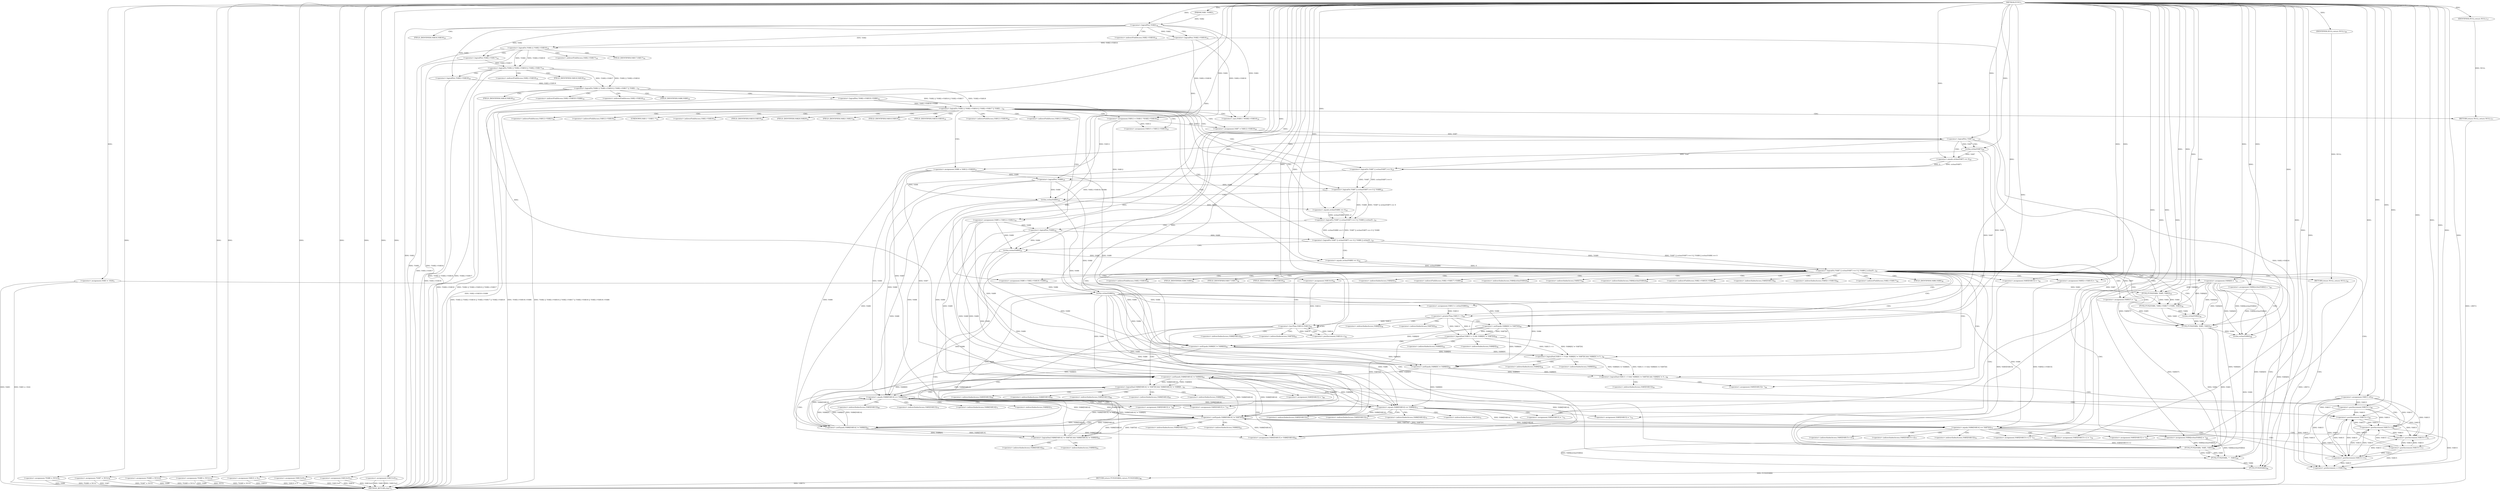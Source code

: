 digraph "FUN1" {  
"8" [label = <(METHOD,FUN1)<SUB>1</SUB>> ]
"366" [label = <(METHOD_RETURN,char*)<SUB>1</SUB>> ]
"9" [label = <(PARAM,VAR1 *VAR2)<SUB>1</SUB>> ]
"12" [label = <(&lt;operator&gt;.assignment,VAR3 = 1024)<SUB>3</SUB>> ]
"18" [label = <(&lt;operator&gt;.assignment,*VAR6 = NULL)<SUB>6</SUB>> ]
"22" [label = <(&lt;operator&gt;.assignment,*VAR7 = NULL)<SUB>8</SUB>> ]
"26" [label = <(&lt;operator&gt;.assignment,*VAR8 = NULL)<SUB>9</SUB>> ]
"30" [label = <(&lt;operator&gt;.assignment,*VAR9 = NULL)<SUB>10</SUB>> ]
"34" [label = <(&lt;operator&gt;.assignment,VAR10 = 0)<SUB>11</SUB>> ]
"41" [label = <(&lt;operator&gt;.assignment,VAR13=0)<SUB>14</SUB>> ]
"44" [label = <(&lt;operator&gt;.assignment,VAR14=0)<SUB>14</SUB>> ]
"47" [label = <(&lt;operator&gt;.assignment,VAR15=0)<SUB>14</SUB>> ]
"78" [label = <(&lt;operator&gt;.assignment,VAR12 = (VAR11 *)VAR2-&gt;VAR16)<SUB>19</SUB>> ]
"85" [label = <(&lt;operator&gt;.assignment,VAR7 = VAR12-&gt;VAR19)<SUB>20</SUB>> ]
"90" [label = <(&lt;operator&gt;.assignment,VAR8 = VAR12-&gt;VAR20)<SUB>21</SUB>> ]
"95" [label = <(&lt;operator&gt;.assignment,VAR9 = VAR12-&gt;VAR21)<SUB>22</SUB>> ]
"100" [label = <(&lt;operator&gt;.assignment,VAR10 = VAR12-&gt;VAR10)<SUB>23</SUB>> ]
"132" [label = <(&lt;operator&gt;.assignment,VAR4[0] = '')<SUB>31</SUB>> ]
"137" [label = <(FUN2,FUN2(VAR4, VAR5, VAR3))<SUB>35</SUB>> ]
"141" [label = <(FUN2,FUN2(VAR4, VAR2-&gt;VAR17-&gt;VAR6, VAR3))<SUB>38</SUB>> ]
"149" [label = <(&lt;operator&gt;.assignment,VAR4[strlen(VAR4)] = '')<SUB>39</SUB>> ]
"155" [label = <(&lt;operator&gt;.assignment,VAR5[7] = '')<SUB>46</SUB>> ]
"160" [label = <(FUN2,FUN2(VAR4, VAR5, VAR3))<SUB>47</SUB>> ]
"164" [label = <(&lt;operator&gt;.assignment,VAR4[strlen(VAR4)] = '')<SUB>48</SUB>> ]
"170" [label = <(&lt;operator&gt;.assignment,VAR6 = VAR2-&gt;VAR18-&gt;VAR6)<SUB>50</SUB>> ]
"177" [label = <(&lt;operator&gt;.assignment,VAR13 = strlen(VAR6))<SUB>51</SUB>> ]
"181" [label = <(&lt;operator&gt;.assignment,VAR15 =0)<SUB>57</SUB>> ]
"344" [label = <(&lt;operator&gt;.assignment,VAR5[VAR15] = '')<SUB>81</SUB>> ]
"349" [label = <(&lt;operator&gt;.assignment,VAR5[++VAR15] = '')<SUB>82</SUB>> ]
"355" [label = <(FUN2,FUN2(VAR4, VAR5, VAR3))<SUB>84</SUB>> ]
"359" [label = <(FUN2,FUN2(VAR4, &quot;&quot;, VAR3))<SUB>85</SUB>> ]
"363" [label = <(RETURN,return FUN3(VAR4);,return FUN3(VAR4);)<SUB>86</SUB>> ]
"51" [label = <(&lt;operator&gt;.logicalOr,!VAR2 || !VAR2-&gt;VAR16 || !VAR2-&gt;VAR17 || !VAR2-...)<SUB>16</SUB>> ]
"106" [label = <(&lt;operator&gt;.logicalOr,!VAR7 || strlen(VAR7) == 0 || !VAR8 || strlen(V...)<SUB>25</SUB>> ]
"185" [label = <(&lt;operator&gt;.logicalAnd,VAR13 &gt; 0 &amp;&amp; VAR6[0] != VAR7[0] &amp;&amp; VAR6[0] != V...)<SUB>58</SUB>> ]
"225" [label = <(&lt;operator&gt;.lessThan,VAR14&lt;VAR13)<SUB>62</SUB>> ]
"228" [label = <(&lt;operator&gt;.postIncrement,VAR14++)<SUB>62</SUB>> ]
"364" [label = <(FUN3,FUN3(VAR4))<SUB>86</SUB>> ]
"76" [label = <(RETURN,return NULL;,return NULL;)<SUB>17</SUB>> ]
"80" [label = <(&lt;operator&gt;.cast,(VAR11 *)VAR2-&gt;VAR16)<SUB>19</SUB>> ]
"130" [label = <(RETURN,return NULL;,return NULL;)<SUB>26</SUB>> ]
"179" [label = <(strlen,strlen(VAR6))<SUB>51</SUB>> ]
"213" [label = <(&lt;operator&gt;.assignment,VAR5[VAR15]= '')<SUB>59</SUB>> ]
"218" [label = <(&lt;operator&gt;.postIncrement,VAR15++)<SUB>60</SUB>> ]
"222" [label = <(&lt;operator&gt;.assignment,VAR14=0)<SUB>62</SUB>> ]
"52" [label = <(&lt;operator&gt;.logicalOr,!VAR2 || !VAR2-&gt;VAR16 || !VAR2-&gt;VAR17 || !VAR2-...)<SUB>16</SUB>> ]
"69" [label = <(&lt;operator&gt;.logicalNot,!VAR2-&gt;VAR18-&gt;VAR6)<SUB>16</SUB>> ]
"77" [label = <(IDENTIFIER,NULL,return NULL;)<SUB>17</SUB>> ]
"107" [label = <(&lt;operator&gt;.logicalOr,!VAR7 || strlen(VAR7) == 0 || !VAR8 || strlen(V...)<SUB>25</SUB>> ]
"125" [label = <(&lt;operator&gt;.equals,strlen(VAR9) == 0)<SUB>25</SUB>> ]
"131" [label = <(IDENTIFIER,NULL,return NULL;)<SUB>26</SUB>> ]
"152" [label = <(strlen,strlen(VAR4))<SUB>39</SUB>> ]
"167" [label = <(strlen,strlen(VAR4))<SUB>48</SUB>> ]
"186" [label = <(&lt;operator&gt;.logicalAnd,VAR13 &gt; 0 &amp;&amp; VAR6[0] != VAR7[0] &amp;&amp; VAR6[0] != V...)<SUB>58</SUB>> ]
"205" [label = <(&lt;operator&gt;.notEquals,VAR6[0] != VAR9[0])<SUB>58</SUB>> ]
"232" [label = <(&lt;operator&gt;.logicalAnd,VAR6[VAR14] != VAR7[0] &amp;&amp; VAR6[VAR14] != VAR8[0...)<SUB>63</SUB>> ]
"352" [label = <(&lt;operator&gt;.preIncrement,++VAR15)<SUB>82</SUB>> ]
"53" [label = <(&lt;operator&gt;.logicalOr,!VAR2 || !VAR2-&gt;VAR16 || !VAR2-&gt;VAR17)<SUB>16</SUB>> ]
"65" [label = <(&lt;operator&gt;.logicalNot,!VAR2-&gt;VAR18)<SUB>16</SUB>> ]
"108" [label = <(&lt;operator&gt;.logicalOr,!VAR7 || strlen(VAR7) == 0 || !VAR8 || strlen(V...)<SUB>25</SUB>> ]
"123" [label = <(&lt;operator&gt;.logicalNot,!VAR9)<SUB>25</SUB>> ]
"126" [label = <(strlen,strlen(VAR9))<SUB>25</SUB>> ]
"187" [label = <(&lt;operator&gt;.logicalAnd,VAR13 &gt; 0 &amp;&amp; VAR6[0] != VAR7[0])<SUB>58</SUB>> ]
"198" [label = <(&lt;operator&gt;.notEquals,VAR6[0] != VAR8[0])<SUB>58</SUB>> ]
"256" [label = <(&lt;operator&gt;.assignment,VAR5[VAR15] = VAR6[VAR14])<SUB>64</SUB>> ]
"263" [label = <(&lt;operator&gt;.postIncrement,VAR15++)<SUB>65</SUB>> ]
"265" [label = <(&lt;operator&gt;.assignment,VAR5[VAR15] = '')<SUB>66</SUB>> ]
"54" [label = <(&lt;operator&gt;.logicalOr,!VAR2 || !VAR2-&gt;VAR16)<SUB>16</SUB>> ]
"61" [label = <(&lt;operator&gt;.logicalNot,!VAR2-&gt;VAR17)<SUB>16</SUB>> ]
"109" [label = <(&lt;operator&gt;.logicalOr,!VAR7 || strlen(VAR7) == 0 || !VAR8)<SUB>25</SUB>> ]
"119" [label = <(&lt;operator&gt;.equals,strlen(VAR8) == 0)<SUB>25</SUB>> ]
"188" [label = <(&lt;operator&gt;.greaterThan,VAR13 &gt; 0)<SUB>58</SUB>> ]
"191" [label = <(&lt;operator&gt;.notEquals,VAR6[0] != VAR7[0])<SUB>58</SUB>> ]
"233" [label = <(&lt;operator&gt;.logicalAnd,VAR6[VAR14] != VAR7[0] &amp;&amp; VAR6[VAR14] != VAR8[0])<SUB>63</SUB>> ]
"248" [label = <(&lt;operator&gt;.notEquals,VAR6[VAR14] != VAR9[0])<SUB>63</SUB>> ]
"55" [label = <(&lt;operator&gt;.logicalNot,!VAR2)<SUB>16</SUB>> ]
"57" [label = <(&lt;operator&gt;.logicalNot,!VAR2-&gt;VAR16)<SUB>16</SUB>> ]
"110" [label = <(&lt;operator&gt;.logicalOr,!VAR7 || strlen(VAR7) == 0)<SUB>25</SUB>> ]
"117" [label = <(&lt;operator&gt;.logicalNot,!VAR8)<SUB>25</SUB>> ]
"120" [label = <(strlen,strlen(VAR8))<SUB>25</SUB>> ]
"234" [label = <(&lt;operator&gt;.notEquals,VAR6[VAR14] != VAR7[0])<SUB>63</SUB>> ]
"241" [label = <(&lt;operator&gt;.notEquals,VAR6[VAR14] != VAR8[0])<SUB>63</SUB>> ]
"273" [label = <(&lt;operator&gt;.equals,VAR6[VAR14] == VAR8[0])<SUB>67</SUB>> ]
"111" [label = <(&lt;operator&gt;.logicalNot,!VAR7)<SUB>25</SUB>> ]
"113" [label = <(&lt;operator&gt;.equals,strlen(VAR7) == 0)<SUB>25</SUB>> ]
"281" [label = <(&lt;operator&gt;.assignment,VAR5[VAR15] = '')<SUB>68</SUB>> ]
"286" [label = <(&lt;operator&gt;.postIncrement,VAR15++)<SUB>69</SUB>> ]
"288" [label = <(&lt;operator&gt;.assignment,VAR5[VAR15] = '')<SUB>70</SUB>> ]
"114" [label = <(strlen,strlen(VAR7))<SUB>25</SUB>> ]
"296" [label = <(&lt;operator&gt;.equals,VAR6[VAR14] == VAR9[0])<SUB>71</SUB>> ]
"304" [label = <(&lt;operator&gt;.assignment,VAR5[VAR15] = '')<SUB>72</SUB>> ]
"309" [label = <(&lt;operator&gt;.postIncrement,VAR15++)<SUB>73</SUB>> ]
"311" [label = <(&lt;operator&gt;.assignment,VAR5[VAR15] = '')<SUB>74</SUB>> ]
"319" [label = <(&lt;operator&gt;.equals,VAR6[VAR14] == VAR7[0])<SUB>75</SUB>> ]
"327" [label = <(&lt;operator&gt;.assignment,VAR5[VAR15++] = '')<SUB>76</SUB>> ]
"333" [label = <(&lt;operator&gt;.assignment,VAR5[VAR15++] = '')<SUB>77</SUB>> ]
"339" [label = <(&lt;operator&gt;.assignment,VAR5[VAR15] = '')<SUB>78</SUB>> ]
"330" [label = <(&lt;operator&gt;.postIncrement,VAR15++)<SUB>76</SUB>> ]
"336" [label = <(&lt;operator&gt;.postIncrement,VAR15++)<SUB>77</SUB>> ]
"87" [label = <(&lt;operator&gt;.indirectFieldAccess,VAR12-&gt;VAR19)<SUB>20</SUB>> ]
"92" [label = <(&lt;operator&gt;.indirectFieldAccess,VAR12-&gt;VAR20)<SUB>21</SUB>> ]
"97" [label = <(&lt;operator&gt;.indirectFieldAccess,VAR12-&gt;VAR21)<SUB>22</SUB>> ]
"102" [label = <(&lt;operator&gt;.indirectFieldAccess,VAR12-&gt;VAR10)<SUB>23</SUB>> ]
"133" [label = <(&lt;operator&gt;.indirectIndexAccess,VAR4[0])<SUB>31</SUB>> ]
"143" [label = <(&lt;operator&gt;.indirectFieldAccess,VAR2-&gt;VAR17-&gt;VAR6)<SUB>38</SUB>> ]
"150" [label = <(&lt;operator&gt;.indirectIndexAccess,VAR4[strlen(VAR4)])<SUB>39</SUB>> ]
"156" [label = <(&lt;operator&gt;.indirectIndexAccess,VAR5[7])<SUB>46</SUB>> ]
"165" [label = <(&lt;operator&gt;.indirectIndexAccess,VAR4[strlen(VAR4)])<SUB>48</SUB>> ]
"172" [label = <(&lt;operator&gt;.indirectFieldAccess,VAR2-&gt;VAR18-&gt;VAR6)<SUB>50</SUB>> ]
"345" [label = <(&lt;operator&gt;.indirectIndexAccess,VAR5[VAR15])<SUB>81</SUB>> ]
"350" [label = <(&lt;operator&gt;.indirectIndexAccess,VAR5[++VAR15])<SUB>82</SUB>> ]
"81" [label = <(UNKNOWN,VAR11 *,VAR11 *)<SUB>19</SUB>> ]
"82" [label = <(&lt;operator&gt;.indirectFieldAccess,VAR2-&gt;VAR16)<SUB>19</SUB>> ]
"89" [label = <(FIELD_IDENTIFIER,VAR19,VAR19)<SUB>20</SUB>> ]
"94" [label = <(FIELD_IDENTIFIER,VAR20,VAR20)<SUB>21</SUB>> ]
"99" [label = <(FIELD_IDENTIFIER,VAR21,VAR21)<SUB>22</SUB>> ]
"104" [label = <(FIELD_IDENTIFIER,VAR10,VAR10)<SUB>23</SUB>> ]
"144" [label = <(&lt;operator&gt;.indirectFieldAccess,VAR2-&gt;VAR17)<SUB>38</SUB>> ]
"147" [label = <(FIELD_IDENTIFIER,VAR6,VAR6)<SUB>38</SUB>> ]
"173" [label = <(&lt;operator&gt;.indirectFieldAccess,VAR2-&gt;VAR18)<SUB>50</SUB>> ]
"176" [label = <(FIELD_IDENTIFIER,VAR6,VAR6)<SUB>50</SUB>> ]
"70" [label = <(&lt;operator&gt;.indirectFieldAccess,VAR2-&gt;VAR18-&gt;VAR6)<SUB>16</SUB>> ]
"84" [label = <(FIELD_IDENTIFIER,VAR16,VAR16)<SUB>19</SUB>> ]
"146" [label = <(FIELD_IDENTIFIER,VAR17,VAR17)<SUB>38</SUB>> ]
"175" [label = <(FIELD_IDENTIFIER,VAR18,VAR18)<SUB>50</SUB>> ]
"206" [label = <(&lt;operator&gt;.indirectIndexAccess,VAR6[0])<SUB>58</SUB>> ]
"209" [label = <(&lt;operator&gt;.indirectIndexAccess,VAR9[0])<SUB>58</SUB>> ]
"214" [label = <(&lt;operator&gt;.indirectIndexAccess,VAR5[VAR15])<SUB>59</SUB>> ]
"66" [label = <(&lt;operator&gt;.indirectFieldAccess,VAR2-&gt;VAR18)<SUB>16</SUB>> ]
"71" [label = <(&lt;operator&gt;.indirectFieldAccess,VAR2-&gt;VAR18)<SUB>16</SUB>> ]
"74" [label = <(FIELD_IDENTIFIER,VAR6,VAR6)<SUB>16</SUB>> ]
"199" [label = <(&lt;operator&gt;.indirectIndexAccess,VAR6[0])<SUB>58</SUB>> ]
"202" [label = <(&lt;operator&gt;.indirectIndexAccess,VAR8[0])<SUB>58</SUB>> ]
"62" [label = <(&lt;operator&gt;.indirectFieldAccess,VAR2-&gt;VAR17)<SUB>16</SUB>> ]
"68" [label = <(FIELD_IDENTIFIER,VAR18,VAR18)<SUB>16</SUB>> ]
"73" [label = <(FIELD_IDENTIFIER,VAR18,VAR18)<SUB>16</SUB>> ]
"192" [label = <(&lt;operator&gt;.indirectIndexAccess,VAR6[0])<SUB>58</SUB>> ]
"195" [label = <(&lt;operator&gt;.indirectIndexAccess,VAR7[0])<SUB>58</SUB>> ]
"249" [label = <(&lt;operator&gt;.indirectIndexAccess,VAR6[VAR14])<SUB>63</SUB>> ]
"252" [label = <(&lt;operator&gt;.indirectIndexAccess,VAR9[0])<SUB>63</SUB>> ]
"257" [label = <(&lt;operator&gt;.indirectIndexAccess,VAR5[VAR15])<SUB>64</SUB>> ]
"260" [label = <(&lt;operator&gt;.indirectIndexAccess,VAR6[VAR14])<SUB>64</SUB>> ]
"266" [label = <(&lt;operator&gt;.indirectIndexAccess,VAR5[VAR15])<SUB>66</SUB>> ]
"58" [label = <(&lt;operator&gt;.indirectFieldAccess,VAR2-&gt;VAR16)<SUB>16</SUB>> ]
"64" [label = <(FIELD_IDENTIFIER,VAR17,VAR17)<SUB>16</SUB>> ]
"235" [label = <(&lt;operator&gt;.indirectIndexAccess,VAR6[VAR14])<SUB>63</SUB>> ]
"238" [label = <(&lt;operator&gt;.indirectIndexAccess,VAR7[0])<SUB>63</SUB>> ]
"242" [label = <(&lt;operator&gt;.indirectIndexAccess,VAR6[VAR14])<SUB>63</SUB>> ]
"245" [label = <(&lt;operator&gt;.indirectIndexAccess,VAR8[0])<SUB>63</SUB>> ]
"60" [label = <(FIELD_IDENTIFIER,VAR16,VAR16)<SUB>16</SUB>> ]
"274" [label = <(&lt;operator&gt;.indirectIndexAccess,VAR6[VAR14])<SUB>67</SUB>> ]
"277" [label = <(&lt;operator&gt;.indirectIndexAccess,VAR8[0])<SUB>67</SUB>> ]
"282" [label = <(&lt;operator&gt;.indirectIndexAccess,VAR5[VAR15])<SUB>68</SUB>> ]
"289" [label = <(&lt;operator&gt;.indirectIndexAccess,VAR5[VAR15])<SUB>70</SUB>> ]
"297" [label = <(&lt;operator&gt;.indirectIndexAccess,VAR6[VAR14])<SUB>71</SUB>> ]
"300" [label = <(&lt;operator&gt;.indirectIndexAccess,VAR9[0])<SUB>71</SUB>> ]
"305" [label = <(&lt;operator&gt;.indirectIndexAccess,VAR5[VAR15])<SUB>72</SUB>> ]
"312" [label = <(&lt;operator&gt;.indirectIndexAccess,VAR5[VAR15])<SUB>74</SUB>> ]
"320" [label = <(&lt;operator&gt;.indirectIndexAccess,VAR6[VAR14])<SUB>75</SUB>> ]
"323" [label = <(&lt;operator&gt;.indirectIndexAccess,VAR7[0])<SUB>75</SUB>> ]
"328" [label = <(&lt;operator&gt;.indirectIndexAccess,VAR5[VAR15++])<SUB>76</SUB>> ]
"334" [label = <(&lt;operator&gt;.indirectIndexAccess,VAR5[VAR15++])<SUB>77</SUB>> ]
"340" [label = <(&lt;operator&gt;.indirectIndexAccess,VAR5[VAR15])<SUB>78</SUB>> ]
  "130" -> "366"  [ label = "DDG: &lt;RET&gt;"] 
  "363" -> "366"  [ label = "DDG: &lt;RET&gt;"] 
  "76" -> "366"  [ label = "DDG: &lt;RET&gt;"] 
  "12" -> "366"  [ label = "DDG: VAR3"] 
  "12" -> "366"  [ label = "DDG: VAR3 = 1024"] 
  "18" -> "366"  [ label = "DDG: VAR6"] 
  "18" -> "366"  [ label = "DDG: *VAR6 = NULL"] 
  "22" -> "366"  [ label = "DDG: VAR7"] 
  "22" -> "366"  [ label = "DDG: *VAR7 = NULL"] 
  "26" -> "366"  [ label = "DDG: VAR8"] 
  "26" -> "366"  [ label = "DDG: *VAR8 = NULL"] 
  "30" -> "366"  [ label = "DDG: VAR9"] 
  "30" -> "366"  [ label = "DDG: NULL"] 
  "30" -> "366"  [ label = "DDG: *VAR9 = NULL"] 
  "34" -> "366"  [ label = "DDG: VAR10"] 
  "34" -> "366"  [ label = "DDG: VAR10 = 0"] 
  "41" -> "366"  [ label = "DDG: VAR13"] 
  "41" -> "366"  [ label = "DDG: VAR13=0"] 
  "44" -> "366"  [ label = "DDG: VAR14"] 
  "44" -> "366"  [ label = "DDG: VAR14=0"] 
  "47" -> "366"  [ label = "DDG: VAR15"] 
  "47" -> "366"  [ label = "DDG: VAR15=0"] 
  "55" -> "366"  [ label = "DDG: VAR2"] 
  "54" -> "366"  [ label = "DDG: !VAR2"] 
  "57" -> "366"  [ label = "DDG: VAR2-&gt;VAR16"] 
  "54" -> "366"  [ label = "DDG: !VAR2-&gt;VAR16"] 
  "53" -> "366"  [ label = "DDG: !VAR2 || !VAR2-&gt;VAR16"] 
  "61" -> "366"  [ label = "DDG: VAR2-&gt;VAR17"] 
  "53" -> "366"  [ label = "DDG: !VAR2-&gt;VAR17"] 
  "52" -> "366"  [ label = "DDG: !VAR2 || !VAR2-&gt;VAR16 || !VAR2-&gt;VAR17"] 
  "65" -> "366"  [ label = "DDG: VAR2-&gt;VAR18"] 
  "52" -> "366"  [ label = "DDG: !VAR2-&gt;VAR18"] 
  "51" -> "366"  [ label = "DDG: !VAR2 || !VAR2-&gt;VAR16 || !VAR2-&gt;VAR17 || !VAR2-&gt;VAR18"] 
  "69" -> "366"  [ label = "DDG: VAR2-&gt;VAR18-&gt;VAR6"] 
  "51" -> "366"  [ label = "DDG: !VAR2-&gt;VAR18-&gt;VAR6"] 
  "51" -> "366"  [ label = "DDG: !VAR2 || !VAR2-&gt;VAR16 || !VAR2-&gt;VAR17 || !VAR2-&gt;VAR18 || !VAR2-&gt;VAR18-&gt;VAR6"] 
  "8" -> "9"  [ label = "DDG: "] 
  "8" -> "12"  [ label = "DDG: "] 
  "8" -> "18"  [ label = "DDG: "] 
  "8" -> "22"  [ label = "DDG: "] 
  "8" -> "26"  [ label = "DDG: "] 
  "8" -> "30"  [ label = "DDG: "] 
  "8" -> "34"  [ label = "DDG: "] 
  "8" -> "41"  [ label = "DDG: "] 
  "8" -> "44"  [ label = "DDG: "] 
  "8" -> "47"  [ label = "DDG: "] 
  "55" -> "78"  [ label = "DDG: VAR2"] 
  "57" -> "78"  [ label = "DDG: VAR2-&gt;VAR16"] 
  "78" -> "85"  [ label = "DDG: VAR12"] 
  "78" -> "90"  [ label = "DDG: VAR12"] 
  "78" -> "95"  [ label = "DDG: VAR12"] 
  "78" -> "100"  [ label = "DDG: VAR12"] 
  "8" -> "132"  [ label = "DDG: "] 
  "8" -> "149"  [ label = "DDG: "] 
  "8" -> "155"  [ label = "DDG: "] 
  "8" -> "164"  [ label = "DDG: "] 
  "69" -> "170"  [ label = "DDG: VAR2-&gt;VAR18-&gt;VAR6"] 
  "179" -> "177"  [ label = "DDG: VAR6"] 
  "8" -> "181"  [ label = "DDG: "] 
  "8" -> "344"  [ label = "DDG: "] 
  "8" -> "349"  [ label = "DDG: "] 
  "364" -> "363"  [ label = "DDG: FUN3(VAR4)"] 
  "132" -> "137"  [ label = "DDG: VAR4[0]"] 
  "8" -> "137"  [ label = "DDG: "] 
  "12" -> "137"  [ label = "DDG: VAR3"] 
  "132" -> "141"  [ label = "DDG: VAR4[0]"] 
  "137" -> "141"  [ label = "DDG: VAR4"] 
  "8" -> "141"  [ label = "DDG: "] 
  "137" -> "141"  [ label = "DDG: VAR3"] 
  "132" -> "160"  [ label = "DDG: VAR4[0]"] 
  "152" -> "160"  [ label = "DDG: VAR4"] 
  "149" -> "160"  [ label = "DDG: VAR4[strlen(VAR4)]"] 
  "8" -> "160"  [ label = "DDG: "] 
  "137" -> "160"  [ label = "DDG: VAR5"] 
  "155" -> "160"  [ label = "DDG: VAR5[7]"] 
  "141" -> "160"  [ label = "DDG: VAR3"] 
  "132" -> "355"  [ label = "DDG: VAR4[0]"] 
  "167" -> "355"  [ label = "DDG: VAR4"] 
  "164" -> "355"  [ label = "DDG: VAR4[strlen(VAR4)]"] 
  "8" -> "355"  [ label = "DDG: "] 
  "155" -> "355"  [ label = "DDG: VAR5[7]"] 
  "160" -> "355"  [ label = "DDG: VAR5"] 
  "344" -> "355"  [ label = "DDG: VAR5[VAR15]"] 
  "349" -> "355"  [ label = "DDG: VAR5[++VAR15]"] 
  "333" -> "355"  [ label = "DDG: VAR5[VAR15++]"] 
  "160" -> "355"  [ label = "DDG: VAR3"] 
  "132" -> "359"  [ label = "DDG: VAR4[0]"] 
  "164" -> "359"  [ label = "DDG: VAR4[strlen(VAR4)]"] 
  "355" -> "359"  [ label = "DDG: VAR4"] 
  "8" -> "359"  [ label = "DDG: "] 
  "355" -> "359"  [ label = "DDG: VAR3"] 
  "52" -> "51"  [ label = "DDG: !VAR2 || !VAR2-&gt;VAR16 || !VAR2-&gt;VAR17"] 
  "52" -> "51"  [ label = "DDG: !VAR2-&gt;VAR18"] 
  "69" -> "51"  [ label = "DDG: VAR2-&gt;VAR18-&gt;VAR6"] 
  "77" -> "76"  [ label = "DDG: NULL"] 
  "55" -> "80"  [ label = "DDG: VAR2"] 
  "57" -> "80"  [ label = "DDG: VAR2-&gt;VAR16"] 
  "107" -> "106"  [ label = "DDG: !VAR7 || strlen(VAR7) == 0 || !VAR8 || strlen(VAR8) == 0"] 
  "107" -> "106"  [ label = "DDG: !VAR9"] 
  "125" -> "106"  [ label = "DDG: strlen(VAR9)"] 
  "125" -> "106"  [ label = "DDG: 0"] 
  "131" -> "130"  [ label = "DDG: NULL"] 
  "170" -> "179"  [ label = "DDG: VAR6"] 
  "8" -> "179"  [ label = "DDG: "] 
  "186" -> "185"  [ label = "DDG: VAR13 &gt; 0 &amp;&amp; VAR6[0] != VAR7[0]"] 
  "186" -> "185"  [ label = "DDG: VAR6[0] != VAR8[0]"] 
  "205" -> "185"  [ label = "DDG: VAR6[0]"] 
  "205" -> "185"  [ label = "DDG: VAR9[0]"] 
  "8" -> "213"  [ label = "DDG: "] 
  "8" -> "222"  [ label = "DDG: "] 
  "222" -> "225"  [ label = "DDG: VAR14"] 
  "228" -> "225"  [ label = "DDG: VAR14"] 
  "8" -> "225"  [ label = "DDG: "] 
  "188" -> "225"  [ label = "DDG: VAR13"] 
  "225" -> "228"  [ label = "DDG: VAR14"] 
  "8" -> "228"  [ label = "DDG: "] 
  "132" -> "364"  [ label = "DDG: VAR4[0]"] 
  "164" -> "364"  [ label = "DDG: VAR4[strlen(VAR4)]"] 
  "359" -> "364"  [ label = "DDG: VAR4"] 
  "8" -> "364"  [ label = "DDG: "] 
  "53" -> "52"  [ label = "DDG: !VAR2 || !VAR2-&gt;VAR16"] 
  "53" -> "52"  [ label = "DDG: !VAR2-&gt;VAR17"] 
  "65" -> "52"  [ label = "DDG: VAR2-&gt;VAR18"] 
  "8" -> "77"  [ label = "DDG: "] 
  "108" -> "107"  [ label = "DDG: !VAR7 || strlen(VAR7) == 0 || !VAR8"] 
  "108" -> "107"  [ label = "DDG: strlen(VAR8) == 0"] 
  "123" -> "107"  [ label = "DDG: VAR9"] 
  "126" -> "125"  [ label = "DDG: VAR9"] 
  "8" -> "125"  [ label = "DDG: "] 
  "8" -> "131"  [ label = "DDG: "] 
  "132" -> "152"  [ label = "DDG: VAR4[0]"] 
  "141" -> "152"  [ label = "DDG: VAR4"] 
  "8" -> "152"  [ label = "DDG: "] 
  "132" -> "167"  [ label = "DDG: VAR4[0]"] 
  "149" -> "167"  [ label = "DDG: VAR4[strlen(VAR4)]"] 
  "160" -> "167"  [ label = "DDG: VAR4"] 
  "8" -> "167"  [ label = "DDG: "] 
  "187" -> "186"  [ label = "DDG: VAR13 &gt; 0"] 
  "187" -> "186"  [ label = "DDG: VAR6[0] != VAR7[0]"] 
  "198" -> "186"  [ label = "DDG: VAR6[0]"] 
  "198" -> "186"  [ label = "DDG: VAR8[0]"] 
  "179" -> "205"  [ label = "DDG: VAR6"] 
  "191" -> "205"  [ label = "DDG: VAR6[0]"] 
  "198" -> "205"  [ label = "DDG: VAR6[0]"] 
  "95" -> "205"  [ label = "DDG: VAR9"] 
  "123" -> "205"  [ label = "DDG: VAR9"] 
  "126" -> "205"  [ label = "DDG: VAR9"] 
  "181" -> "218"  [ label = "DDG: VAR15"] 
  "8" -> "218"  [ label = "DDG: "] 
  "181" -> "352"  [ label = "DDG: VAR15"] 
  "218" -> "352"  [ label = "DDG: VAR15"] 
  "336" -> "352"  [ label = "DDG: VAR15"] 
  "309" -> "352"  [ label = "DDG: VAR15"] 
  "286" -> "352"  [ label = "DDG: VAR15"] 
  "263" -> "352"  [ label = "DDG: VAR15"] 
  "8" -> "352"  [ label = "DDG: "] 
  "54" -> "53"  [ label = "DDG: !VAR2"] 
  "54" -> "53"  [ label = "DDG: !VAR2-&gt;VAR16"] 
  "61" -> "53"  [ label = "DDG: VAR2-&gt;VAR17"] 
  "55" -> "65"  [ label = "DDG: VAR2"] 
  "109" -> "108"  [ label = "DDG: !VAR7 || strlen(VAR7) == 0"] 
  "109" -> "108"  [ label = "DDG: !VAR8"] 
  "119" -> "108"  [ label = "DDG: strlen(VAR8)"] 
  "119" -> "108"  [ label = "DDG: 0"] 
  "95" -> "123"  [ label = "DDG: VAR9"] 
  "8" -> "123"  [ label = "DDG: "] 
  "95" -> "126"  [ label = "DDG: VAR9"] 
  "123" -> "126"  [ label = "DDG: VAR9"] 
  "8" -> "126"  [ label = "DDG: "] 
  "188" -> "187"  [ label = "DDG: VAR13"] 
  "188" -> "187"  [ label = "DDG: 0"] 
  "191" -> "187"  [ label = "DDG: VAR6[0]"] 
  "191" -> "187"  [ label = "DDG: VAR7[0]"] 
  "179" -> "198"  [ label = "DDG: VAR6"] 
  "191" -> "198"  [ label = "DDG: VAR6[0]"] 
  "90" -> "198"  [ label = "DDG: VAR8"] 
  "117" -> "198"  [ label = "DDG: VAR8"] 
  "120" -> "198"  [ label = "DDG: VAR8"] 
  "233" -> "232"  [ label = "DDG: VAR6[VAR14] != VAR7[0]"] 
  "233" -> "232"  [ label = "DDG: VAR6[VAR14] != VAR8[0]"] 
  "248" -> "232"  [ label = "DDG: VAR6[VAR14]"] 
  "248" -> "232"  [ label = "DDG: VAR9[0]"] 
  "179" -> "256"  [ label = "DDG: VAR6"] 
  "234" -> "256"  [ label = "DDG: VAR6[VAR14]"] 
  "241" -> "256"  [ label = "DDG: VAR6[VAR14]"] 
  "248" -> "256"  [ label = "DDG: VAR6[VAR14]"] 
  "8" -> "265"  [ label = "DDG: "] 
  "55" -> "54"  [ label = "DDG: VAR2"] 
  "57" -> "54"  [ label = "DDG: VAR2-&gt;VAR16"] 
  "55" -> "61"  [ label = "DDG: VAR2"] 
  "110" -> "109"  [ label = "DDG: !VAR7"] 
  "110" -> "109"  [ label = "DDG: strlen(VAR7) == 0"] 
  "117" -> "109"  [ label = "DDG: VAR8"] 
  "120" -> "119"  [ label = "DDG: VAR8"] 
  "8" -> "119"  [ label = "DDG: "] 
  "177" -> "188"  [ label = "DDG: VAR13"] 
  "8" -> "188"  [ label = "DDG: "] 
  "179" -> "191"  [ label = "DDG: VAR6"] 
  "111" -> "191"  [ label = "DDG: VAR7"] 
  "114" -> "191"  [ label = "DDG: VAR7"] 
  "234" -> "233"  [ label = "DDG: VAR6[VAR14]"] 
  "234" -> "233"  [ label = "DDG: VAR7[0]"] 
  "241" -> "233"  [ label = "DDG: VAR6[VAR14]"] 
  "241" -> "233"  [ label = "DDG: VAR8[0]"] 
  "179" -> "248"  [ label = "DDG: VAR6"] 
  "234" -> "248"  [ label = "DDG: VAR6[VAR14]"] 
  "241" -> "248"  [ label = "DDG: VAR6[VAR14]"] 
  "95" -> "248"  [ label = "DDG: VAR9"] 
  "123" -> "248"  [ label = "DDG: VAR9"] 
  "126" -> "248"  [ label = "DDG: VAR9"] 
  "205" -> "248"  [ label = "DDG: VAR9[0]"] 
  "296" -> "248"  [ label = "DDG: VAR9[0]"] 
  "181" -> "263"  [ label = "DDG: VAR15"] 
  "218" -> "263"  [ label = "DDG: VAR15"] 
  "336" -> "263"  [ label = "DDG: VAR15"] 
  "309" -> "263"  [ label = "DDG: VAR15"] 
  "286" -> "263"  [ label = "DDG: VAR15"] 
  "8" -> "263"  [ label = "DDG: "] 
  "9" -> "55"  [ label = "DDG: VAR2"] 
  "8" -> "55"  [ label = "DDG: "] 
  "55" -> "57"  [ label = "DDG: VAR2"] 
  "111" -> "110"  [ label = "DDG: VAR7"] 
  "113" -> "110"  [ label = "DDG: strlen(VAR7)"] 
  "113" -> "110"  [ label = "DDG: 0"] 
  "90" -> "117"  [ label = "DDG: VAR8"] 
  "8" -> "117"  [ label = "DDG: "] 
  "90" -> "120"  [ label = "DDG: VAR8"] 
  "117" -> "120"  [ label = "DDG: VAR8"] 
  "8" -> "120"  [ label = "DDG: "] 
  "179" -> "234"  [ label = "DDG: VAR6"] 
  "273" -> "234"  [ label = "DDG: VAR6[VAR14]"] 
  "296" -> "234"  [ label = "DDG: VAR6[VAR14]"] 
  "319" -> "234"  [ label = "DDG: VAR6[VAR14]"] 
  "241" -> "234"  [ label = "DDG: VAR6[VAR14]"] 
  "248" -> "234"  [ label = "DDG: VAR6[VAR14]"] 
  "111" -> "234"  [ label = "DDG: VAR7"] 
  "114" -> "234"  [ label = "DDG: VAR7"] 
  "191" -> "234"  [ label = "DDG: VAR7[0]"] 
  "319" -> "234"  [ label = "DDG: VAR7[0]"] 
  "179" -> "241"  [ label = "DDG: VAR6"] 
  "234" -> "241"  [ label = "DDG: VAR6[VAR14]"] 
  "90" -> "241"  [ label = "DDG: VAR8"] 
  "117" -> "241"  [ label = "DDG: VAR8"] 
  "120" -> "241"  [ label = "DDG: VAR8"] 
  "198" -> "241"  [ label = "DDG: VAR8[0]"] 
  "273" -> "241"  [ label = "DDG: VAR8[0]"] 
  "85" -> "111"  [ label = "DDG: VAR7"] 
  "8" -> "111"  [ label = "DDG: "] 
  "114" -> "113"  [ label = "DDG: VAR7"] 
  "8" -> "113"  [ label = "DDG: "] 
  "179" -> "273"  [ label = "DDG: VAR6"] 
  "234" -> "273"  [ label = "DDG: VAR6[VAR14]"] 
  "241" -> "273"  [ label = "DDG: VAR6[VAR14]"] 
  "248" -> "273"  [ label = "DDG: VAR6[VAR14]"] 
  "90" -> "273"  [ label = "DDG: VAR8"] 
  "117" -> "273"  [ label = "DDG: VAR8"] 
  "120" -> "273"  [ label = "DDG: VAR8"] 
  "198" -> "273"  [ label = "DDG: VAR8[0]"] 
  "241" -> "273"  [ label = "DDG: VAR8[0]"] 
  "8" -> "281"  [ label = "DDG: "] 
  "8" -> "288"  [ label = "DDG: "] 
  "111" -> "114"  [ label = "DDG: VAR7"] 
  "8" -> "114"  [ label = "DDG: "] 
  "181" -> "286"  [ label = "DDG: VAR15"] 
  "218" -> "286"  [ label = "DDG: VAR15"] 
  "336" -> "286"  [ label = "DDG: VAR15"] 
  "309" -> "286"  [ label = "DDG: VAR15"] 
  "263" -> "286"  [ label = "DDG: VAR15"] 
  "8" -> "286"  [ label = "DDG: "] 
  "179" -> "296"  [ label = "DDG: VAR6"] 
  "273" -> "296"  [ label = "DDG: VAR6[VAR14]"] 
  "95" -> "296"  [ label = "DDG: VAR9"] 
  "123" -> "296"  [ label = "DDG: VAR9"] 
  "126" -> "296"  [ label = "DDG: VAR9"] 
  "205" -> "296"  [ label = "DDG: VAR9[0]"] 
  "248" -> "296"  [ label = "DDG: VAR9[0]"] 
  "8" -> "304"  [ label = "DDG: "] 
  "8" -> "311"  [ label = "DDG: "] 
  "181" -> "309"  [ label = "DDG: VAR15"] 
  "218" -> "309"  [ label = "DDG: VAR15"] 
  "336" -> "309"  [ label = "DDG: VAR15"] 
  "286" -> "309"  [ label = "DDG: VAR15"] 
  "263" -> "309"  [ label = "DDG: VAR15"] 
  "8" -> "309"  [ label = "DDG: "] 
  "179" -> "319"  [ label = "DDG: VAR6"] 
  "296" -> "319"  [ label = "DDG: VAR6[VAR14]"] 
  "111" -> "319"  [ label = "DDG: VAR7"] 
  "114" -> "319"  [ label = "DDG: VAR7"] 
  "234" -> "319"  [ label = "DDG: VAR7[0]"] 
  "8" -> "327"  [ label = "DDG: "] 
  "8" -> "333"  [ label = "DDG: "] 
  "8" -> "339"  [ label = "DDG: "] 
  "181" -> "330"  [ label = "DDG: VAR15"] 
  "218" -> "330"  [ label = "DDG: VAR15"] 
  "336" -> "330"  [ label = "DDG: VAR15"] 
  "309" -> "330"  [ label = "DDG: VAR15"] 
  "286" -> "330"  [ label = "DDG: VAR15"] 
  "263" -> "330"  [ label = "DDG: VAR15"] 
  "8" -> "330"  [ label = "DDG: "] 
  "330" -> "336"  [ label = "DDG: VAR15"] 
  "8" -> "336"  [ label = "DDG: "] 
  "51" -> "84"  [ label = "CDG: "] 
  "51" -> "102"  [ label = "CDG: "] 
  "51" -> "104"  [ label = "CDG: "] 
  "51" -> "95"  [ label = "CDG: "] 
  "51" -> "76"  [ label = "CDG: "] 
  "51" -> "80"  [ label = "CDG: "] 
  "51" -> "100"  [ label = "CDG: "] 
  "51" -> "108"  [ label = "CDG: "] 
  "51" -> "109"  [ label = "CDG: "] 
  "51" -> "107"  [ label = "CDG: "] 
  "51" -> "94"  [ label = "CDG: "] 
  "51" -> "81"  [ label = "CDG: "] 
  "51" -> "85"  [ label = "CDG: "] 
  "51" -> "92"  [ label = "CDG: "] 
  "51" -> "87"  [ label = "CDG: "] 
  "51" -> "97"  [ label = "CDG: "] 
  "51" -> "90"  [ label = "CDG: "] 
  "51" -> "111"  [ label = "CDG: "] 
  "51" -> "89"  [ label = "CDG: "] 
  "51" -> "99"  [ label = "CDG: "] 
  "51" -> "106"  [ label = "CDG: "] 
  "51" -> "82"  [ label = "CDG: "] 
  "51" -> "110"  [ label = "CDG: "] 
  "51" -> "78"  [ label = "CDG: "] 
  "106" -> "167"  [ label = "CDG: "] 
  "106" -> "188"  [ label = "CDG: "] 
  "106" -> "146"  [ label = "CDG: "] 
  "106" -> "150"  [ label = "CDG: "] 
  "106" -> "170"  [ label = "CDG: "] 
  "106" -> "181"  [ label = "CDG: "] 
  "106" -> "349"  [ label = "CDG: "] 
  "106" -> "152"  [ label = "CDG: "] 
  "106" -> "186"  [ label = "CDG: "] 
  "106" -> "355"  [ label = "CDG: "] 
  "106" -> "160"  [ label = "CDG: "] 
  "106" -> "141"  [ label = "CDG: "] 
  "106" -> "364"  [ label = "CDG: "] 
  "106" -> "176"  [ label = "CDG: "] 
  "106" -> "177"  [ label = "CDG: "] 
  "106" -> "147"  [ label = "CDG: "] 
  "106" -> "222"  [ label = "CDG: "] 
  "106" -> "133"  [ label = "CDG: "] 
  "106" -> "172"  [ label = "CDG: "] 
  "106" -> "225"  [ label = "CDG: "] 
  "106" -> "179"  [ label = "CDG: "] 
  "106" -> "149"  [ label = "CDG: "] 
  "106" -> "132"  [ label = "CDG: "] 
  "106" -> "185"  [ label = "CDG: "] 
  "106" -> "144"  [ label = "CDG: "] 
  "106" -> "187"  [ label = "CDG: "] 
  "106" -> "173"  [ label = "CDG: "] 
  "106" -> "137"  [ label = "CDG: "] 
  "106" -> "130"  [ label = "CDG: "] 
  "106" -> "352"  [ label = "CDG: "] 
  "106" -> "164"  [ label = "CDG: "] 
  "106" -> "155"  [ label = "CDG: "] 
  "106" -> "359"  [ label = "CDG: "] 
  "106" -> "345"  [ label = "CDG: "] 
  "106" -> "143"  [ label = "CDG: "] 
  "106" -> "165"  [ label = "CDG: "] 
  "106" -> "350"  [ label = "CDG: "] 
  "106" -> "175"  [ label = "CDG: "] 
  "106" -> "363"  [ label = "CDG: "] 
  "106" -> "156"  [ label = "CDG: "] 
  "106" -> "344"  [ label = "CDG: "] 
  "185" -> "214"  [ label = "CDG: "] 
  "185" -> "213"  [ label = "CDG: "] 
  "185" -> "218"  [ label = "CDG: "] 
  "225" -> "228"  [ label = "CDG: "] 
  "225" -> "238"  [ label = "CDG: "] 
  "225" -> "225"  [ label = "CDG: "] 
  "225" -> "232"  [ label = "CDG: "] 
  "225" -> "233"  [ label = "CDG: "] 
  "225" -> "235"  [ label = "CDG: "] 
  "225" -> "234"  [ label = "CDG: "] 
  "52" -> "74"  [ label = "CDG: "] 
  "52" -> "70"  [ label = "CDG: "] 
  "52" -> "71"  [ label = "CDG: "] 
  "52" -> "73"  [ label = "CDG: "] 
  "52" -> "69"  [ label = "CDG: "] 
  "107" -> "126"  [ label = "CDG: "] 
  "107" -> "125"  [ label = "CDG: "] 
  "186" -> "209"  [ label = "CDG: "] 
  "186" -> "206"  [ label = "CDG: "] 
  "186" -> "205"  [ label = "CDG: "] 
  "53" -> "68"  [ label = "CDG: "] 
  "53" -> "66"  [ label = "CDG: "] 
  "53" -> "65"  [ label = "CDG: "] 
  "108" -> "123"  [ label = "CDG: "] 
  "187" -> "202"  [ label = "CDG: "] 
  "187" -> "199"  [ label = "CDG: "] 
  "187" -> "198"  [ label = "CDG: "] 
  "232" -> "256"  [ label = "CDG: "] 
  "232" -> "274"  [ label = "CDG: "] 
  "232" -> "260"  [ label = "CDG: "] 
  "232" -> "257"  [ label = "CDG: "] 
  "232" -> "273"  [ label = "CDG: "] 
  "232" -> "265"  [ label = "CDG: "] 
  "232" -> "277"  [ label = "CDG: "] 
  "232" -> "263"  [ label = "CDG: "] 
  "232" -> "266"  [ label = "CDG: "] 
  "54" -> "61"  [ label = "CDG: "] 
  "54" -> "64"  [ label = "CDG: "] 
  "54" -> "62"  [ label = "CDG: "] 
  "109" -> "120"  [ label = "CDG: "] 
  "109" -> "119"  [ label = "CDG: "] 
  "188" -> "192"  [ label = "CDG: "] 
  "188" -> "195"  [ label = "CDG: "] 
  "188" -> "191"  [ label = "CDG: "] 
  "233" -> "249"  [ label = "CDG: "] 
  "233" -> "252"  [ label = "CDG: "] 
  "233" -> "248"  [ label = "CDG: "] 
  "55" -> "60"  [ label = "CDG: "] 
  "55" -> "57"  [ label = "CDG: "] 
  "55" -> "58"  [ label = "CDG: "] 
  "110" -> "117"  [ label = "CDG: "] 
  "234" -> "242"  [ label = "CDG: "] 
  "234" -> "241"  [ label = "CDG: "] 
  "234" -> "245"  [ label = "CDG: "] 
  "111" -> "114"  [ label = "CDG: "] 
  "111" -> "113"  [ label = "CDG: "] 
  "273" -> "300"  [ label = "CDG: "] 
  "273" -> "281"  [ label = "CDG: "] 
  "273" -> "288"  [ label = "CDG: "] 
  "273" -> "296"  [ label = "CDG: "] 
  "273" -> "297"  [ label = "CDG: "] 
  "273" -> "282"  [ label = "CDG: "] 
  "273" -> "289"  [ label = "CDG: "] 
  "273" -> "286"  [ label = "CDG: "] 
  "296" -> "304"  [ label = "CDG: "] 
  "296" -> "311"  [ label = "CDG: "] 
  "296" -> "323"  [ label = "CDG: "] 
  "296" -> "305"  [ label = "CDG: "] 
  "296" -> "319"  [ label = "CDG: "] 
  "296" -> "320"  [ label = "CDG: "] 
  "296" -> "309"  [ label = "CDG: "] 
  "296" -> "312"  [ label = "CDG: "] 
  "319" -> "334"  [ label = "CDG: "] 
  "319" -> "336"  [ label = "CDG: "] 
  "319" -> "340"  [ label = "CDG: "] 
  "319" -> "328"  [ label = "CDG: "] 
  "319" -> "339"  [ label = "CDG: "] 
  "319" -> "333"  [ label = "CDG: "] 
  "319" -> "327"  [ label = "CDG: "] 
  "319" -> "330"  [ label = "CDG: "] 
}
